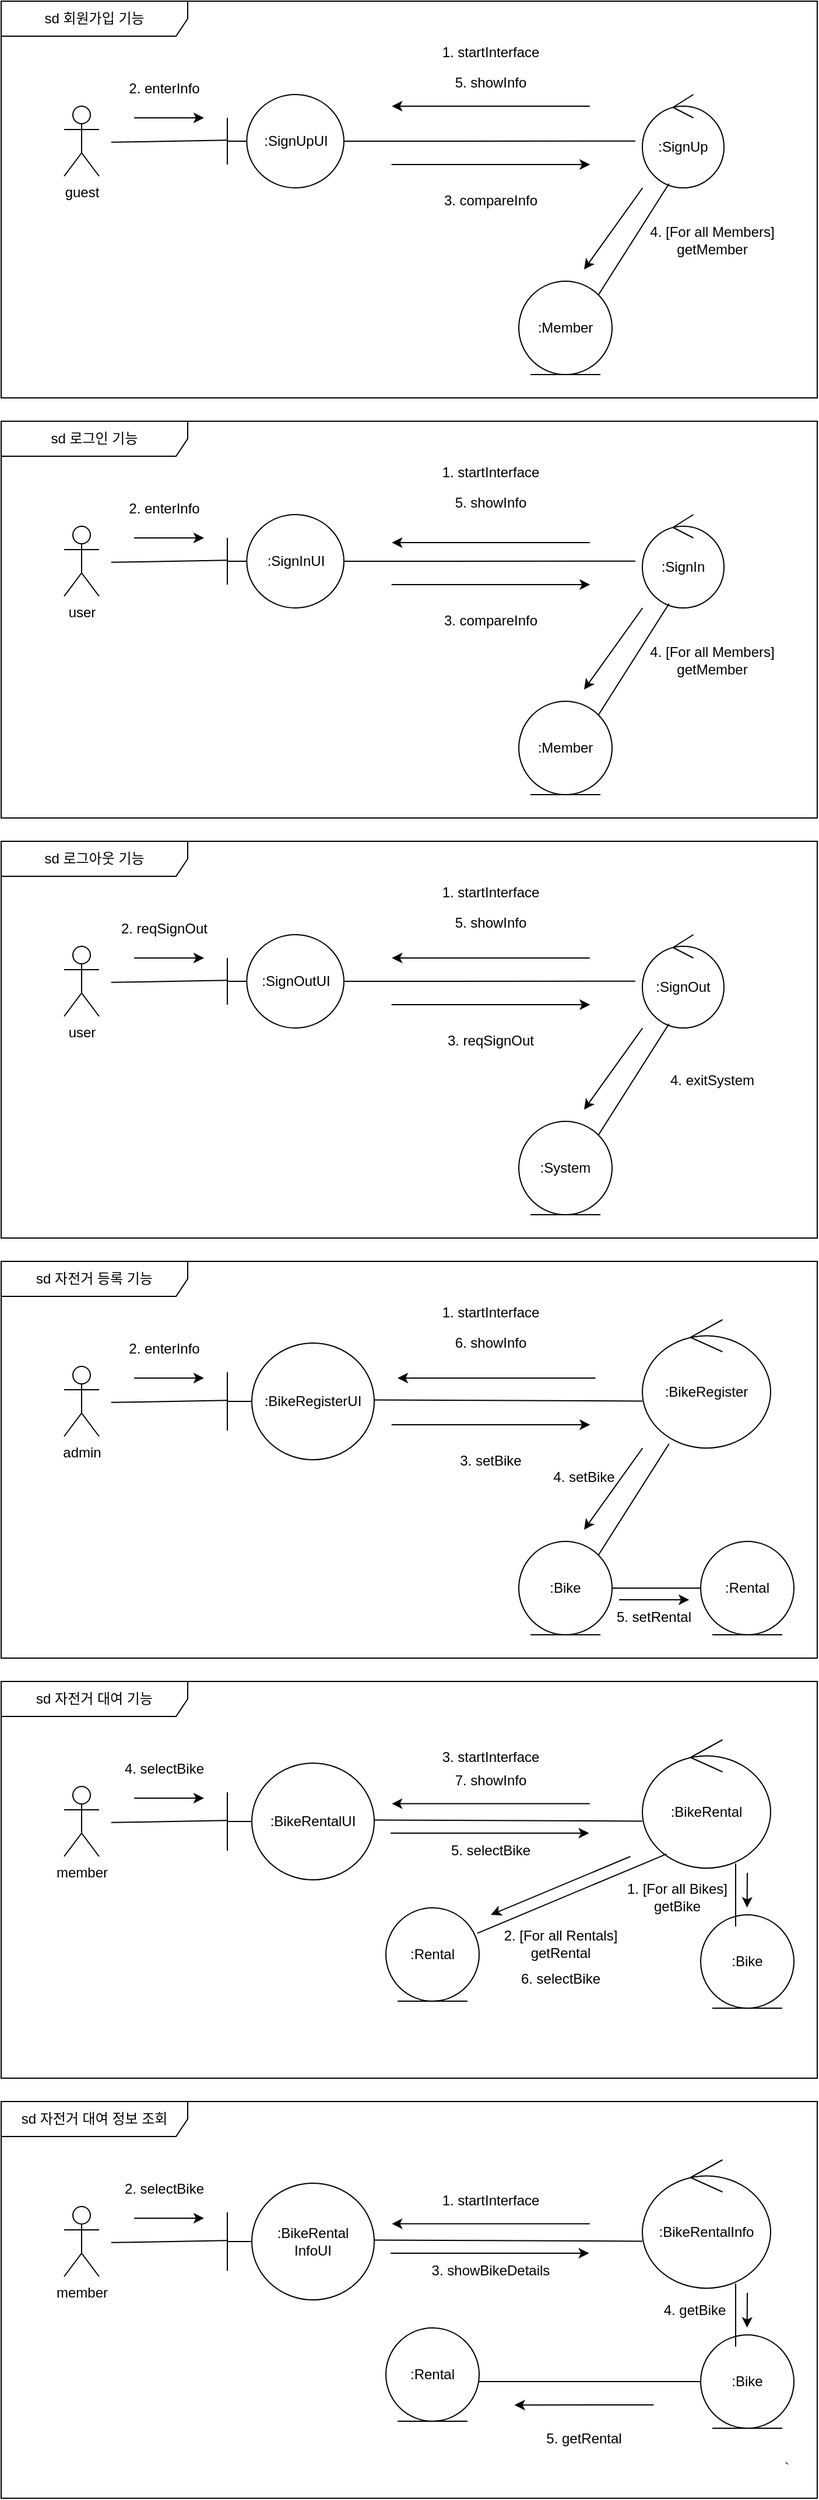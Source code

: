 <mxfile version="26.2.8">
  <diagram name="페이지-1" id="GskfBj6XqZg_wejS5Stw">
    <mxGraphModel dx="972" dy="647" grid="1" gridSize="10" guides="1" tooltips="1" connect="1" arrows="1" fold="1" page="1" pageScale="1" pageWidth="827" pageHeight="1169" math="0" shadow="0">
      <root>
        <mxCell id="0" />
        <mxCell id="1" parent="0" />
        <mxCell id="6aV7GNjAsovPogsCfTCr-1" value="sd 회원가입 기능" style="shape=umlFrame;whiteSpace=wrap;html=1;pointerEvents=0;recursiveResize=0;container=1;collapsible=0;width=160;" vertex="1" parent="1">
          <mxGeometry x="40" y="120" width="700" height="340" as="geometry" />
        </mxCell>
        <mxCell id="6aV7GNjAsovPogsCfTCr-2" value="guest" style="shape=umlActor;verticalLabelPosition=bottom;verticalAlign=top;html=1;outlineConnect=0;" vertex="1" parent="6aV7GNjAsovPogsCfTCr-1">
          <mxGeometry x="54" y="90" width="30" height="60" as="geometry" />
        </mxCell>
        <mxCell id="6aV7GNjAsovPogsCfTCr-3" value=":SignUpUI" style="shape=umlBoundary;whiteSpace=wrap;html=1;" vertex="1" parent="6aV7GNjAsovPogsCfTCr-1">
          <mxGeometry x="194" y="80" width="100" height="80" as="geometry" />
        </mxCell>
        <mxCell id="6aV7GNjAsovPogsCfTCr-4" value=":SignUp" style="ellipse;shape=umlControl;whiteSpace=wrap;html=1;" vertex="1" parent="6aV7GNjAsovPogsCfTCr-1">
          <mxGeometry x="550" y="80" width="70" height="80" as="geometry" />
        </mxCell>
        <mxCell id="6aV7GNjAsovPogsCfTCr-5" value=":Member" style="ellipse;shape=umlEntity;whiteSpace=wrap;html=1;" vertex="1" parent="6aV7GNjAsovPogsCfTCr-1">
          <mxGeometry x="444" y="240" width="80" height="80" as="geometry" />
        </mxCell>
        <mxCell id="6aV7GNjAsovPogsCfTCr-6" value="" style="endArrow=none;html=1;rounded=0;" edge="1" parent="6aV7GNjAsovPogsCfTCr-1">
          <mxGeometry width="50" height="50" relative="1" as="geometry">
            <mxPoint x="294" y="120" as="sourcePoint" />
            <mxPoint x="544.0" y="119.851" as="targetPoint" />
          </mxGeometry>
        </mxCell>
        <mxCell id="6aV7GNjAsovPogsCfTCr-7" value="" style="endArrow=none;html=1;rounded=0;entryX=0.412;entryY=0.955;entryDx=0;entryDy=0;entryPerimeter=0;exitX=1;exitY=0;exitDx=0;exitDy=0;" edge="1" parent="6aV7GNjAsovPogsCfTCr-1" source="6aV7GNjAsovPogsCfTCr-5">
          <mxGeometry width="50" height="50" relative="1" as="geometry">
            <mxPoint x="514" y="290" as="sourcePoint" />
            <mxPoint x="572.84" y="156.4" as="targetPoint" />
          </mxGeometry>
        </mxCell>
        <mxCell id="6aV7GNjAsovPogsCfTCr-8" value="" style="endArrow=none;html=1;rounded=0;entryX=-0.004;entryY=0.473;entryDx=0;entryDy=0;entryPerimeter=0;" edge="1" parent="6aV7GNjAsovPogsCfTCr-1">
          <mxGeometry width="50" height="50" relative="1" as="geometry">
            <mxPoint x="94.4" y="120.9" as="sourcePoint" />
            <mxPoint x="194.0" y="119.11" as="targetPoint" />
          </mxGeometry>
        </mxCell>
        <mxCell id="6aV7GNjAsovPogsCfTCr-9" value="" style="endArrow=classic;html=1;rounded=0;entryX=0.729;entryY=0.16;entryDx=0;entryDy=0;entryPerimeter=0;" edge="1" parent="6aV7GNjAsovPogsCfTCr-1">
          <mxGeometry width="50" height="50" relative="1" as="geometry">
            <mxPoint x="334.85" y="140" as="sourcePoint" />
            <mxPoint x="505.15" y="140.0" as="targetPoint" />
          </mxGeometry>
        </mxCell>
        <mxCell id="6aV7GNjAsovPogsCfTCr-10" value="" style="endArrow=classic;html=1;rounded=0;entryX=0.414;entryY=0.38;entryDx=0;entryDy=0;entryPerimeter=0;exitX=0.714;exitY=0.26;exitDx=0;exitDy=0;exitPerimeter=0;" edge="1" parent="6aV7GNjAsovPogsCfTCr-1">
          <mxGeometry width="50" height="50" relative="1" as="geometry">
            <mxPoint x="504.9" y="90.0" as="sourcePoint" />
            <mxPoint x="335.1" y="90.0" as="targetPoint" />
            <Array as="points">
              <mxPoint x="415.3" y="90" />
            </Array>
          </mxGeometry>
        </mxCell>
        <mxCell id="6aV7GNjAsovPogsCfTCr-11" value="" style="endArrow=classic;html=1;rounded=0;" edge="1" parent="6aV7GNjAsovPogsCfTCr-1">
          <mxGeometry width="50" height="50" relative="1" as="geometry">
            <mxPoint x="114" y="100" as="sourcePoint" />
            <mxPoint x="174" y="100" as="targetPoint" />
          </mxGeometry>
        </mxCell>
        <mxCell id="6aV7GNjAsovPogsCfTCr-12" value="" style="endArrow=classic;html=1;rounded=0;entryX=0.714;entryY=0.42;entryDx=0;entryDy=0;entryPerimeter=0;exitX=0.714;exitY=0.26;exitDx=0;exitDy=0;exitPerimeter=0;" edge="1" parent="6aV7GNjAsovPogsCfTCr-1">
          <mxGeometry width="50" height="50" relative="1" as="geometry">
            <mxPoint x="550.2" y="160.0" as="sourcePoint" />
            <mxPoint x="500.0" y="230.0" as="targetPoint" />
            <Array as="points" />
          </mxGeometry>
        </mxCell>
        <mxCell id="6aV7GNjAsovPogsCfTCr-13" value="2. enterInfo" style="text;html=1;align=center;verticalAlign=middle;whiteSpace=wrap;rounded=0;" vertex="1" parent="6aV7GNjAsovPogsCfTCr-1">
          <mxGeometry x="100" y="60" width="80" height="30" as="geometry" />
        </mxCell>
        <mxCell id="6aV7GNjAsovPogsCfTCr-14" value="3. compareInfo" style="text;html=1;align=center;verticalAlign=middle;whiteSpace=wrap;rounded=0;" vertex="1" parent="6aV7GNjAsovPogsCfTCr-1">
          <mxGeometry x="360" y="156" width="120" height="30" as="geometry" />
        </mxCell>
        <mxCell id="6aV7GNjAsovPogsCfTCr-15" value="1. startInterface" style="text;html=1;align=center;verticalAlign=middle;whiteSpace=wrap;rounded=0;" vertex="1" parent="6aV7GNjAsovPogsCfTCr-1">
          <mxGeometry x="360" y="29" width="120" height="30" as="geometry" />
        </mxCell>
        <mxCell id="6aV7GNjAsovPogsCfTCr-16" value="5. showInfo" style="text;html=1;align=center;verticalAlign=middle;whiteSpace=wrap;rounded=0;" vertex="1" parent="6aV7GNjAsovPogsCfTCr-1">
          <mxGeometry x="360" y="55" width="120" height="30" as="geometry" />
        </mxCell>
        <mxCell id="6aV7GNjAsovPogsCfTCr-17" value="4. [For all Members] getMember" style="text;html=1;align=center;verticalAlign=middle;whiteSpace=wrap;rounded=0;" vertex="1" parent="6aV7GNjAsovPogsCfTCr-1">
          <mxGeometry x="550" y="190" width="120" height="30" as="geometry" />
        </mxCell>
        <mxCell id="6aV7GNjAsovPogsCfTCr-18" value="sd 로그인 기능" style="shape=umlFrame;whiteSpace=wrap;html=1;pointerEvents=0;recursiveResize=0;container=1;collapsible=0;width=160;" vertex="1" parent="1">
          <mxGeometry x="40" y="480" width="700" height="340" as="geometry" />
        </mxCell>
        <mxCell id="6aV7GNjAsovPogsCfTCr-19" value="user" style="shape=umlActor;verticalLabelPosition=bottom;verticalAlign=top;html=1;outlineConnect=0;" vertex="1" parent="6aV7GNjAsovPogsCfTCr-18">
          <mxGeometry x="54" y="90" width="30" height="60" as="geometry" />
        </mxCell>
        <mxCell id="6aV7GNjAsovPogsCfTCr-20" value=":SignInUI" style="shape=umlBoundary;whiteSpace=wrap;html=1;" vertex="1" parent="6aV7GNjAsovPogsCfTCr-18">
          <mxGeometry x="194" y="80" width="100" height="80" as="geometry" />
        </mxCell>
        <mxCell id="6aV7GNjAsovPogsCfTCr-21" value=":SignIn" style="ellipse;shape=umlControl;whiteSpace=wrap;html=1;" vertex="1" parent="6aV7GNjAsovPogsCfTCr-18">
          <mxGeometry x="550" y="80" width="70" height="80" as="geometry" />
        </mxCell>
        <mxCell id="6aV7GNjAsovPogsCfTCr-22" value=":Member" style="ellipse;shape=umlEntity;whiteSpace=wrap;html=1;" vertex="1" parent="6aV7GNjAsovPogsCfTCr-18">
          <mxGeometry x="444" y="240" width="80" height="80" as="geometry" />
        </mxCell>
        <mxCell id="6aV7GNjAsovPogsCfTCr-23" value="" style="endArrow=none;html=1;rounded=0;" edge="1" parent="6aV7GNjAsovPogsCfTCr-18">
          <mxGeometry width="50" height="50" relative="1" as="geometry">
            <mxPoint x="294" y="120" as="sourcePoint" />
            <mxPoint x="544.0" y="119.851" as="targetPoint" />
          </mxGeometry>
        </mxCell>
        <mxCell id="6aV7GNjAsovPogsCfTCr-24" value="" style="endArrow=none;html=1;rounded=0;entryX=0.412;entryY=0.955;entryDx=0;entryDy=0;entryPerimeter=0;exitX=1;exitY=0;exitDx=0;exitDy=0;" edge="1" parent="6aV7GNjAsovPogsCfTCr-18" source="6aV7GNjAsovPogsCfTCr-22">
          <mxGeometry width="50" height="50" relative="1" as="geometry">
            <mxPoint x="514" y="290" as="sourcePoint" />
            <mxPoint x="572.84" y="156.4" as="targetPoint" />
          </mxGeometry>
        </mxCell>
        <mxCell id="6aV7GNjAsovPogsCfTCr-25" value="" style="endArrow=none;html=1;rounded=0;entryX=-0.004;entryY=0.473;entryDx=0;entryDy=0;entryPerimeter=0;" edge="1" parent="6aV7GNjAsovPogsCfTCr-18">
          <mxGeometry width="50" height="50" relative="1" as="geometry">
            <mxPoint x="94.4" y="120.9" as="sourcePoint" />
            <mxPoint x="194.0" y="119.11" as="targetPoint" />
          </mxGeometry>
        </mxCell>
        <mxCell id="6aV7GNjAsovPogsCfTCr-26" value="" style="endArrow=classic;html=1;rounded=0;entryX=0.729;entryY=0.16;entryDx=0;entryDy=0;entryPerimeter=0;" edge="1" parent="6aV7GNjAsovPogsCfTCr-18">
          <mxGeometry width="50" height="50" relative="1" as="geometry">
            <mxPoint x="334.85" y="140" as="sourcePoint" />
            <mxPoint x="505.15" y="140.0" as="targetPoint" />
          </mxGeometry>
        </mxCell>
        <mxCell id="6aV7GNjAsovPogsCfTCr-27" value="" style="endArrow=classic;html=1;rounded=0;entryX=0.414;entryY=0.38;entryDx=0;entryDy=0;entryPerimeter=0;exitX=0.714;exitY=0.26;exitDx=0;exitDy=0;exitPerimeter=0;" edge="1" parent="6aV7GNjAsovPogsCfTCr-18">
          <mxGeometry width="50" height="50" relative="1" as="geometry">
            <mxPoint x="504.9" y="104.0" as="sourcePoint" />
            <mxPoint x="335.1" y="104.0" as="targetPoint" />
            <Array as="points">
              <mxPoint x="415.3" y="104" />
            </Array>
          </mxGeometry>
        </mxCell>
        <mxCell id="6aV7GNjAsovPogsCfTCr-28" value="" style="endArrow=classic;html=1;rounded=0;" edge="1" parent="6aV7GNjAsovPogsCfTCr-18">
          <mxGeometry width="50" height="50" relative="1" as="geometry">
            <mxPoint x="114" y="100" as="sourcePoint" />
            <mxPoint x="174" y="100" as="targetPoint" />
          </mxGeometry>
        </mxCell>
        <mxCell id="6aV7GNjAsovPogsCfTCr-29" value="" style="endArrow=classic;html=1;rounded=0;entryX=0.714;entryY=0.42;entryDx=0;entryDy=0;entryPerimeter=0;exitX=0.714;exitY=0.26;exitDx=0;exitDy=0;exitPerimeter=0;" edge="1" parent="6aV7GNjAsovPogsCfTCr-18">
          <mxGeometry width="50" height="50" relative="1" as="geometry">
            <mxPoint x="550.2" y="160.0" as="sourcePoint" />
            <mxPoint x="500.0" y="230.0" as="targetPoint" />
            <Array as="points" />
          </mxGeometry>
        </mxCell>
        <mxCell id="6aV7GNjAsovPogsCfTCr-30" value="2. enterInfo" style="text;html=1;align=center;verticalAlign=middle;whiteSpace=wrap;rounded=0;" vertex="1" parent="6aV7GNjAsovPogsCfTCr-18">
          <mxGeometry x="100" y="60" width="80" height="30" as="geometry" />
        </mxCell>
        <mxCell id="6aV7GNjAsovPogsCfTCr-31" value="3. compareInfo" style="text;html=1;align=center;verticalAlign=middle;whiteSpace=wrap;rounded=0;" vertex="1" parent="6aV7GNjAsovPogsCfTCr-18">
          <mxGeometry x="360" y="156" width="120" height="30" as="geometry" />
        </mxCell>
        <mxCell id="6aV7GNjAsovPogsCfTCr-32" value="1. startInterface" style="text;html=1;align=center;verticalAlign=middle;whiteSpace=wrap;rounded=0;" vertex="1" parent="6aV7GNjAsovPogsCfTCr-18">
          <mxGeometry x="360" y="29" width="120" height="30" as="geometry" />
        </mxCell>
        <mxCell id="6aV7GNjAsovPogsCfTCr-33" value="5. showInfo" style="text;html=1;align=center;verticalAlign=middle;whiteSpace=wrap;rounded=0;" vertex="1" parent="6aV7GNjAsovPogsCfTCr-18">
          <mxGeometry x="360" y="55" width="120" height="30" as="geometry" />
        </mxCell>
        <mxCell id="6aV7GNjAsovPogsCfTCr-34" value="4. [For all Members] getMember" style="text;html=1;align=center;verticalAlign=middle;whiteSpace=wrap;rounded=0;" vertex="1" parent="6aV7GNjAsovPogsCfTCr-18">
          <mxGeometry x="550" y="190" width="120" height="30" as="geometry" />
        </mxCell>
        <mxCell id="6aV7GNjAsovPogsCfTCr-35" value="sd 로그아웃 기능" style="shape=umlFrame;whiteSpace=wrap;html=1;pointerEvents=0;recursiveResize=0;container=1;collapsible=0;width=160;" vertex="1" parent="1">
          <mxGeometry x="40" y="840" width="700" height="340" as="geometry" />
        </mxCell>
        <mxCell id="6aV7GNjAsovPogsCfTCr-36" value="user" style="shape=umlActor;verticalLabelPosition=bottom;verticalAlign=top;html=1;outlineConnect=0;" vertex="1" parent="6aV7GNjAsovPogsCfTCr-35">
          <mxGeometry x="54" y="90" width="30" height="60" as="geometry" />
        </mxCell>
        <mxCell id="6aV7GNjAsovPogsCfTCr-37" value=":SignOutUI" style="shape=umlBoundary;whiteSpace=wrap;html=1;" vertex="1" parent="6aV7GNjAsovPogsCfTCr-35">
          <mxGeometry x="194" y="80" width="100" height="80" as="geometry" />
        </mxCell>
        <mxCell id="6aV7GNjAsovPogsCfTCr-38" value=":SignOut" style="ellipse;shape=umlControl;whiteSpace=wrap;html=1;" vertex="1" parent="6aV7GNjAsovPogsCfTCr-35">
          <mxGeometry x="550" y="80" width="70" height="80" as="geometry" />
        </mxCell>
        <mxCell id="6aV7GNjAsovPogsCfTCr-39" value=":System" style="ellipse;shape=umlEntity;whiteSpace=wrap;html=1;" vertex="1" parent="6aV7GNjAsovPogsCfTCr-35">
          <mxGeometry x="444" y="240" width="80" height="80" as="geometry" />
        </mxCell>
        <mxCell id="6aV7GNjAsovPogsCfTCr-40" value="" style="endArrow=none;html=1;rounded=0;" edge="1" parent="6aV7GNjAsovPogsCfTCr-35">
          <mxGeometry width="50" height="50" relative="1" as="geometry">
            <mxPoint x="294" y="120" as="sourcePoint" />
            <mxPoint x="544.0" y="119.851" as="targetPoint" />
          </mxGeometry>
        </mxCell>
        <mxCell id="6aV7GNjAsovPogsCfTCr-41" value="" style="endArrow=none;html=1;rounded=0;entryX=0.412;entryY=0.955;entryDx=0;entryDy=0;entryPerimeter=0;exitX=1;exitY=0;exitDx=0;exitDy=0;" edge="1" parent="6aV7GNjAsovPogsCfTCr-35" source="6aV7GNjAsovPogsCfTCr-39">
          <mxGeometry width="50" height="50" relative="1" as="geometry">
            <mxPoint x="514" y="290" as="sourcePoint" />
            <mxPoint x="572.84" y="156.4" as="targetPoint" />
          </mxGeometry>
        </mxCell>
        <mxCell id="6aV7GNjAsovPogsCfTCr-42" value="" style="endArrow=none;html=1;rounded=0;entryX=-0.004;entryY=0.473;entryDx=0;entryDy=0;entryPerimeter=0;" edge="1" parent="6aV7GNjAsovPogsCfTCr-35">
          <mxGeometry width="50" height="50" relative="1" as="geometry">
            <mxPoint x="94.4" y="120.9" as="sourcePoint" />
            <mxPoint x="194.0" y="119.11" as="targetPoint" />
          </mxGeometry>
        </mxCell>
        <mxCell id="6aV7GNjAsovPogsCfTCr-43" value="" style="endArrow=classic;html=1;rounded=0;entryX=0.729;entryY=0.16;entryDx=0;entryDy=0;entryPerimeter=0;" edge="1" parent="6aV7GNjAsovPogsCfTCr-35">
          <mxGeometry width="50" height="50" relative="1" as="geometry">
            <mxPoint x="334.85" y="140" as="sourcePoint" />
            <mxPoint x="505.15" y="140.0" as="targetPoint" />
          </mxGeometry>
        </mxCell>
        <mxCell id="6aV7GNjAsovPogsCfTCr-44" value="" style="endArrow=classic;html=1;rounded=0;entryX=0.414;entryY=0.38;entryDx=0;entryDy=0;entryPerimeter=0;exitX=0.714;exitY=0.26;exitDx=0;exitDy=0;exitPerimeter=0;" edge="1" parent="6aV7GNjAsovPogsCfTCr-35">
          <mxGeometry width="50" height="50" relative="1" as="geometry">
            <mxPoint x="504.9" y="100.0" as="sourcePoint" />
            <mxPoint x="335.1" y="100.0" as="targetPoint" />
            <Array as="points">
              <mxPoint x="415.3" y="100" />
            </Array>
          </mxGeometry>
        </mxCell>
        <mxCell id="6aV7GNjAsovPogsCfTCr-45" value="" style="endArrow=classic;html=1;rounded=0;" edge="1" parent="6aV7GNjAsovPogsCfTCr-35">
          <mxGeometry width="50" height="50" relative="1" as="geometry">
            <mxPoint x="114" y="100" as="sourcePoint" />
            <mxPoint x="174" y="100" as="targetPoint" />
          </mxGeometry>
        </mxCell>
        <mxCell id="6aV7GNjAsovPogsCfTCr-46" value="" style="endArrow=classic;html=1;rounded=0;entryX=0.714;entryY=0.42;entryDx=0;entryDy=0;entryPerimeter=0;exitX=0.714;exitY=0.26;exitDx=0;exitDy=0;exitPerimeter=0;" edge="1" parent="6aV7GNjAsovPogsCfTCr-35">
          <mxGeometry width="50" height="50" relative="1" as="geometry">
            <mxPoint x="550.2" y="160.0" as="sourcePoint" />
            <mxPoint x="500.0" y="230.0" as="targetPoint" />
            <Array as="points" />
          </mxGeometry>
        </mxCell>
        <mxCell id="6aV7GNjAsovPogsCfTCr-47" value="2. reqSignOut" style="text;html=1;align=center;verticalAlign=middle;whiteSpace=wrap;rounded=0;" vertex="1" parent="6aV7GNjAsovPogsCfTCr-35">
          <mxGeometry x="100" y="60" width="80" height="30" as="geometry" />
        </mxCell>
        <mxCell id="6aV7GNjAsovPogsCfTCr-48" value="3. reqSignOut" style="text;html=1;align=center;verticalAlign=middle;whiteSpace=wrap;rounded=0;" vertex="1" parent="6aV7GNjAsovPogsCfTCr-35">
          <mxGeometry x="360" y="156" width="120" height="30" as="geometry" />
        </mxCell>
        <mxCell id="6aV7GNjAsovPogsCfTCr-49" value="1. startInterface" style="text;html=1;align=center;verticalAlign=middle;whiteSpace=wrap;rounded=0;" vertex="1" parent="6aV7GNjAsovPogsCfTCr-35">
          <mxGeometry x="360" y="29" width="120" height="30" as="geometry" />
        </mxCell>
        <mxCell id="6aV7GNjAsovPogsCfTCr-50" value="5. showInfo" style="text;html=1;align=center;verticalAlign=middle;whiteSpace=wrap;rounded=0;" vertex="1" parent="6aV7GNjAsovPogsCfTCr-35">
          <mxGeometry x="360" y="55" width="120" height="30" as="geometry" />
        </mxCell>
        <mxCell id="6aV7GNjAsovPogsCfTCr-51" value="4. exitSystem" style="text;html=1;align=center;verticalAlign=middle;whiteSpace=wrap;rounded=0;" vertex="1" parent="6aV7GNjAsovPogsCfTCr-35">
          <mxGeometry x="550" y="190" width="120" height="30" as="geometry" />
        </mxCell>
        <mxCell id="6aV7GNjAsovPogsCfTCr-52" value="sd 자전거 등록 기능" style="shape=umlFrame;whiteSpace=wrap;html=1;pointerEvents=0;recursiveResize=0;container=1;collapsible=0;width=160;" vertex="1" parent="1">
          <mxGeometry x="40" y="1200" width="700" height="340" as="geometry" />
        </mxCell>
        <mxCell id="6aV7GNjAsovPogsCfTCr-53" value="admin" style="shape=umlActor;verticalLabelPosition=bottom;verticalAlign=top;html=1;outlineConnect=0;" vertex="1" parent="6aV7GNjAsovPogsCfTCr-52">
          <mxGeometry x="54" y="90" width="30" height="60" as="geometry" />
        </mxCell>
        <mxCell id="6aV7GNjAsovPogsCfTCr-54" value=":BikeRegisterUI" style="shape=umlBoundary;whiteSpace=wrap;html=1;" vertex="1" parent="6aV7GNjAsovPogsCfTCr-52">
          <mxGeometry x="194" y="70" width="126" height="100" as="geometry" />
        </mxCell>
        <mxCell id="6aV7GNjAsovPogsCfTCr-55" value=":BikeRegister" style="ellipse;shape=umlControl;whiteSpace=wrap;html=1;" vertex="1" parent="6aV7GNjAsovPogsCfTCr-52">
          <mxGeometry x="550" y="50" width="110" height="110" as="geometry" />
        </mxCell>
        <mxCell id="6aV7GNjAsovPogsCfTCr-56" value=":Bike" style="ellipse;shape=umlEntity;whiteSpace=wrap;html=1;" vertex="1" parent="6aV7GNjAsovPogsCfTCr-52">
          <mxGeometry x="444" y="240" width="80" height="80" as="geometry" />
        </mxCell>
        <mxCell id="6aV7GNjAsovPogsCfTCr-57" value="" style="endArrow=none;html=1;rounded=0;exitX=1.003;exitY=0.487;exitDx=0;exitDy=0;exitPerimeter=0;" edge="1" parent="6aV7GNjAsovPogsCfTCr-52" source="6aV7GNjAsovPogsCfTCr-54">
          <mxGeometry width="50" height="50" relative="1" as="geometry">
            <mxPoint x="330" y="120" as="sourcePoint" />
            <mxPoint x="550.0" y="119.711" as="targetPoint" />
          </mxGeometry>
        </mxCell>
        <mxCell id="6aV7GNjAsovPogsCfTCr-58" value="" style="endArrow=none;html=1;rounded=0;entryX=0.412;entryY=0.955;entryDx=0;entryDy=0;entryPerimeter=0;exitX=1;exitY=0;exitDx=0;exitDy=0;" edge="1" parent="6aV7GNjAsovPogsCfTCr-52" source="6aV7GNjAsovPogsCfTCr-56">
          <mxGeometry width="50" height="50" relative="1" as="geometry">
            <mxPoint x="514" y="290" as="sourcePoint" />
            <mxPoint x="572.84" y="156.4" as="targetPoint" />
          </mxGeometry>
        </mxCell>
        <mxCell id="6aV7GNjAsovPogsCfTCr-59" value="" style="endArrow=none;html=1;rounded=0;entryX=-0.004;entryY=0.473;entryDx=0;entryDy=0;entryPerimeter=0;" edge="1" parent="6aV7GNjAsovPogsCfTCr-52">
          <mxGeometry width="50" height="50" relative="1" as="geometry">
            <mxPoint x="94.4" y="120.9" as="sourcePoint" />
            <mxPoint x="194.0" y="119.11" as="targetPoint" />
          </mxGeometry>
        </mxCell>
        <mxCell id="6aV7GNjAsovPogsCfTCr-60" value="" style="endArrow=classic;html=1;rounded=0;entryX=0.729;entryY=0.16;entryDx=0;entryDy=0;entryPerimeter=0;" edge="1" parent="6aV7GNjAsovPogsCfTCr-52">
          <mxGeometry width="50" height="50" relative="1" as="geometry">
            <mxPoint x="334.85" y="140" as="sourcePoint" />
            <mxPoint x="505.15" y="140.0" as="targetPoint" />
          </mxGeometry>
        </mxCell>
        <mxCell id="6aV7GNjAsovPogsCfTCr-61" value="" style="endArrow=classic;html=1;rounded=0;entryX=0.414;entryY=0.38;entryDx=0;entryDy=0;entryPerimeter=0;exitX=0.714;exitY=0.26;exitDx=0;exitDy=0;exitPerimeter=0;" edge="1" parent="6aV7GNjAsovPogsCfTCr-52">
          <mxGeometry width="50" height="50" relative="1" as="geometry">
            <mxPoint x="509.8" y="100.0" as="sourcePoint" />
            <mxPoint x="340.0" y="100.0" as="targetPoint" />
            <Array as="points">
              <mxPoint x="420.2" y="100" />
            </Array>
          </mxGeometry>
        </mxCell>
        <mxCell id="6aV7GNjAsovPogsCfTCr-62" value="" style="endArrow=classic;html=1;rounded=0;" edge="1" parent="6aV7GNjAsovPogsCfTCr-52">
          <mxGeometry width="50" height="50" relative="1" as="geometry">
            <mxPoint x="114" y="100" as="sourcePoint" />
            <mxPoint x="174" y="100" as="targetPoint" />
          </mxGeometry>
        </mxCell>
        <mxCell id="6aV7GNjAsovPogsCfTCr-63" value="" style="endArrow=classic;html=1;rounded=0;entryX=0.714;entryY=0.42;entryDx=0;entryDy=0;entryPerimeter=0;exitX=0.714;exitY=0.26;exitDx=0;exitDy=0;exitPerimeter=0;" edge="1" parent="6aV7GNjAsovPogsCfTCr-52">
          <mxGeometry width="50" height="50" relative="1" as="geometry">
            <mxPoint x="550.2" y="160.0" as="sourcePoint" />
            <mxPoint x="500.0" y="230.0" as="targetPoint" />
            <Array as="points" />
          </mxGeometry>
        </mxCell>
        <mxCell id="6aV7GNjAsovPogsCfTCr-64" value="2. enterInfo" style="text;html=1;align=center;verticalAlign=middle;whiteSpace=wrap;rounded=0;" vertex="1" parent="6aV7GNjAsovPogsCfTCr-52">
          <mxGeometry x="100" y="60" width="80" height="30" as="geometry" />
        </mxCell>
        <mxCell id="6aV7GNjAsovPogsCfTCr-65" value="3. setBike" style="text;html=1;align=center;verticalAlign=middle;whiteSpace=wrap;rounded=0;" vertex="1" parent="6aV7GNjAsovPogsCfTCr-52">
          <mxGeometry x="360" y="156" width="120" height="30" as="geometry" />
        </mxCell>
        <mxCell id="6aV7GNjAsovPogsCfTCr-66" value="1. startInterface" style="text;html=1;align=center;verticalAlign=middle;whiteSpace=wrap;rounded=0;" vertex="1" parent="6aV7GNjAsovPogsCfTCr-52">
          <mxGeometry x="360" y="29" width="120" height="30" as="geometry" />
        </mxCell>
        <mxCell id="6aV7GNjAsovPogsCfTCr-67" value="6. showInfo" style="text;html=1;align=center;verticalAlign=middle;whiteSpace=wrap;rounded=0;" vertex="1" parent="6aV7GNjAsovPogsCfTCr-52">
          <mxGeometry x="360" y="55" width="120" height="30" as="geometry" />
        </mxCell>
        <mxCell id="6aV7GNjAsovPogsCfTCr-112" value=":Rental" style="ellipse;shape=umlEntity;whiteSpace=wrap;html=1;" vertex="1" parent="6aV7GNjAsovPogsCfTCr-52">
          <mxGeometry x="600" y="240" width="80" height="80" as="geometry" />
        </mxCell>
        <mxCell id="6aV7GNjAsovPogsCfTCr-114" value="" style="endArrow=classic;html=1;rounded=0;entryX=0.843;entryY=0.853;entryDx=0;entryDy=0;entryPerimeter=0;exitX=0.714;exitY=0.26;exitDx=0;exitDy=0;exitPerimeter=0;" edge="1" parent="6aV7GNjAsovPogsCfTCr-52" target="6aV7GNjAsovPogsCfTCr-52">
          <mxGeometry width="50" height="50" relative="1" as="geometry">
            <mxPoint x="530" y="290" as="sourcePoint" />
            <mxPoint x="539.9" y="349.84" as="targetPoint" />
            <Array as="points" />
          </mxGeometry>
        </mxCell>
        <mxCell id="6aV7GNjAsovPogsCfTCr-115" value="4. setBike" style="text;html=1;align=center;verticalAlign=middle;whiteSpace=wrap;rounded=0;" vertex="1" parent="6aV7GNjAsovPogsCfTCr-52">
          <mxGeometry x="440" y="170" width="120" height="30" as="geometry" />
        </mxCell>
        <mxCell id="6aV7GNjAsovPogsCfTCr-117" value="" style="endArrow=none;html=1;rounded=0;entryX=0;entryY=0.5;entryDx=0;entryDy=0;" edge="1" parent="6aV7GNjAsovPogsCfTCr-52" target="6aV7GNjAsovPogsCfTCr-112">
          <mxGeometry width="50" height="50" relative="1" as="geometry">
            <mxPoint x="524" y="280" as="sourcePoint" />
            <mxPoint x="574" y="230" as="targetPoint" />
          </mxGeometry>
        </mxCell>
        <mxCell id="6aV7GNjAsovPogsCfTCr-116" value="5. setRental" style="text;html=1;align=center;verticalAlign=middle;whiteSpace=wrap;rounded=0;" vertex="1" parent="6aV7GNjAsovPogsCfTCr-52">
          <mxGeometry x="500" y="290" width="120" height="30" as="geometry" />
        </mxCell>
        <mxCell id="6aV7GNjAsovPogsCfTCr-69" value="sd 자전거 대여 기능" style="shape=umlFrame;whiteSpace=wrap;html=1;pointerEvents=0;recursiveResize=0;container=1;collapsible=0;width=160;" vertex="1" parent="1">
          <mxGeometry x="40" y="1560" width="700" height="340" as="geometry" />
        </mxCell>
        <mxCell id="6aV7GNjAsovPogsCfTCr-70" value="member" style="shape=umlActor;verticalLabelPosition=bottom;verticalAlign=top;html=1;outlineConnect=0;" vertex="1" parent="6aV7GNjAsovPogsCfTCr-69">
          <mxGeometry x="54" y="90" width="30" height="60" as="geometry" />
        </mxCell>
        <mxCell id="6aV7GNjAsovPogsCfTCr-71" value=":BikeRentalUI" style="shape=umlBoundary;whiteSpace=wrap;html=1;" vertex="1" parent="6aV7GNjAsovPogsCfTCr-69">
          <mxGeometry x="194" y="70" width="126" height="100" as="geometry" />
        </mxCell>
        <mxCell id="6aV7GNjAsovPogsCfTCr-72" value=":BikeRental" style="ellipse;shape=umlControl;whiteSpace=wrap;html=1;" vertex="1" parent="6aV7GNjAsovPogsCfTCr-69">
          <mxGeometry x="550" y="50" width="110" height="110" as="geometry" />
        </mxCell>
        <mxCell id="6aV7GNjAsovPogsCfTCr-73" value=":Bike" style="ellipse;shape=umlEntity;whiteSpace=wrap;html=1;" vertex="1" parent="6aV7GNjAsovPogsCfTCr-69">
          <mxGeometry x="600" y="200" width="80" height="80" as="geometry" />
        </mxCell>
        <mxCell id="6aV7GNjAsovPogsCfTCr-74" value="" style="endArrow=none;html=1;rounded=0;exitX=1.003;exitY=0.487;exitDx=0;exitDy=0;exitPerimeter=0;" edge="1" parent="6aV7GNjAsovPogsCfTCr-69" source="6aV7GNjAsovPogsCfTCr-71">
          <mxGeometry width="50" height="50" relative="1" as="geometry">
            <mxPoint x="330" y="120" as="sourcePoint" />
            <mxPoint x="550.0" y="119.711" as="targetPoint" />
          </mxGeometry>
        </mxCell>
        <mxCell id="6aV7GNjAsovPogsCfTCr-75" value="" style="endArrow=none;html=1;rounded=0;entryX=-0.004;entryY=0.473;entryDx=0;entryDy=0;entryPerimeter=0;" edge="1" parent="6aV7GNjAsovPogsCfTCr-69">
          <mxGeometry width="50" height="50" relative="1" as="geometry">
            <mxPoint x="94.4" y="120.9" as="sourcePoint" />
            <mxPoint x="194.0" y="119.11" as="targetPoint" />
          </mxGeometry>
        </mxCell>
        <mxCell id="6aV7GNjAsovPogsCfTCr-76" value="" style="endArrow=classic;html=1;rounded=0;entryX=0.729;entryY=0.16;entryDx=0;entryDy=0;entryPerimeter=0;" edge="1" parent="6aV7GNjAsovPogsCfTCr-69">
          <mxGeometry width="50" height="50" relative="1" as="geometry">
            <mxPoint x="334" y="130" as="sourcePoint" />
            <mxPoint x="504.3" y="130.0" as="targetPoint" />
          </mxGeometry>
        </mxCell>
        <mxCell id="6aV7GNjAsovPogsCfTCr-77" value="" style="endArrow=classic;html=1;rounded=0;entryX=0.414;entryY=0.38;entryDx=0;entryDy=0;entryPerimeter=0;exitX=0.714;exitY=0.26;exitDx=0;exitDy=0;exitPerimeter=0;" edge="1" parent="6aV7GNjAsovPogsCfTCr-69">
          <mxGeometry width="50" height="50" relative="1" as="geometry">
            <mxPoint x="504.9" y="104.76" as="sourcePoint" />
            <mxPoint x="335.1" y="104.76" as="targetPoint" />
            <Array as="points">
              <mxPoint x="415.3" y="104.76" />
            </Array>
          </mxGeometry>
        </mxCell>
        <mxCell id="6aV7GNjAsovPogsCfTCr-78" value="" style="endArrow=classic;html=1;rounded=0;" edge="1" parent="6aV7GNjAsovPogsCfTCr-69">
          <mxGeometry width="50" height="50" relative="1" as="geometry">
            <mxPoint x="114" y="100" as="sourcePoint" />
            <mxPoint x="174" y="100" as="targetPoint" />
          </mxGeometry>
        </mxCell>
        <mxCell id="6aV7GNjAsovPogsCfTCr-79" value="" style="endArrow=classic;html=1;rounded=0;entryX=0.614;entryY=0.588;entryDx=0;entryDy=0;entryPerimeter=0;exitX=0.771;exitY=0.441;exitDx=0;exitDy=0;exitPerimeter=0;" edge="1" parent="6aV7GNjAsovPogsCfTCr-69">
          <mxGeometry width="50" height="50" relative="1" as="geometry">
            <mxPoint x="539.7" y="150.0" as="sourcePoint" />
            <mxPoint x="420.0" y="199.98" as="targetPoint" />
            <Array as="points" />
          </mxGeometry>
        </mxCell>
        <mxCell id="6aV7GNjAsovPogsCfTCr-80" value="4. selectBike" style="text;html=1;align=center;verticalAlign=middle;whiteSpace=wrap;rounded=0;" vertex="1" parent="6aV7GNjAsovPogsCfTCr-69">
          <mxGeometry x="100" y="60" width="80" height="30" as="geometry" />
        </mxCell>
        <mxCell id="6aV7GNjAsovPogsCfTCr-81" value="7. showInfo" style="text;html=1;align=center;verticalAlign=middle;whiteSpace=wrap;rounded=0;" vertex="1" parent="6aV7GNjAsovPogsCfTCr-69">
          <mxGeometry x="360" y="70" width="120" height="30" as="geometry" />
        </mxCell>
        <mxCell id="6aV7GNjAsovPogsCfTCr-82" value="3. startInterface" style="text;html=1;align=center;verticalAlign=middle;whiteSpace=wrap;rounded=0;" vertex="1" parent="6aV7GNjAsovPogsCfTCr-69">
          <mxGeometry x="360" y="50" width="120" height="30" as="geometry" />
        </mxCell>
        <mxCell id="6aV7GNjAsovPogsCfTCr-83" value="5. selectBike" style="text;html=1;align=center;verticalAlign=middle;whiteSpace=wrap;rounded=0;" vertex="1" parent="6aV7GNjAsovPogsCfTCr-69">
          <mxGeometry x="360" y="130" width="120" height="30" as="geometry" />
        </mxCell>
        <mxCell id="6aV7GNjAsovPogsCfTCr-84" value=":Rental" style="ellipse;shape=umlEntity;whiteSpace=wrap;html=1;" vertex="1" parent="6aV7GNjAsovPogsCfTCr-69">
          <mxGeometry x="330" y="194" width="80" height="80" as="geometry" />
        </mxCell>
        <mxCell id="6aV7GNjAsovPogsCfTCr-85" value="" style="endArrow=none;html=1;rounded=0;exitX=0.375;exitY=0.125;exitDx=0;exitDy=0;exitPerimeter=0;" edge="1" parent="6aV7GNjAsovPogsCfTCr-69" source="6aV7GNjAsovPogsCfTCr-73">
          <mxGeometry width="50" height="50" relative="1" as="geometry">
            <mxPoint x="580" y="206" as="sourcePoint" />
            <mxPoint x="630" y="156" as="targetPoint" />
          </mxGeometry>
        </mxCell>
        <mxCell id="6aV7GNjAsovPogsCfTCr-86" value="" style="endArrow=classic;html=1;rounded=0;entryX=0.914;entryY=0.57;entryDx=0;entryDy=0;entryPerimeter=0;exitX=0.871;exitY=0.5;exitDx=0;exitDy=0;exitPerimeter=0;" edge="1" parent="6aV7GNjAsovPogsCfTCr-69" target="6aV7GNjAsovPogsCfTCr-69">
          <mxGeometry width="50" height="50" relative="1" as="geometry">
            <mxPoint x="640" y="164" as="sourcePoint" />
            <mxPoint x="650.5" y="193.92" as="targetPoint" />
          </mxGeometry>
        </mxCell>
        <mxCell id="6aV7GNjAsovPogsCfTCr-87" value="" style="endArrow=none;html=1;rounded=0;exitX=0.98;exitY=0.273;exitDx=0;exitDy=0;exitPerimeter=0;entryX=0.188;entryY=0.89;entryDx=0;entryDy=0;entryPerimeter=0;" edge="1" parent="6aV7GNjAsovPogsCfTCr-69" source="6aV7GNjAsovPogsCfTCr-84" target="6aV7GNjAsovPogsCfTCr-72">
          <mxGeometry width="50" height="50" relative="1" as="geometry">
            <mxPoint x="430" y="210" as="sourcePoint" />
            <mxPoint x="480" y="160" as="targetPoint" />
          </mxGeometry>
        </mxCell>
        <mxCell id="6aV7GNjAsovPogsCfTCr-88" value="1. [For all Bikes] getBike" style="text;html=1;align=center;verticalAlign=middle;whiteSpace=wrap;rounded=0;" vertex="1" parent="6aV7GNjAsovPogsCfTCr-69">
          <mxGeometry x="520" y="170" width="120" height="30" as="geometry" />
        </mxCell>
        <mxCell id="6aV7GNjAsovPogsCfTCr-89" value="2. [For all Rentals] getRental" style="text;html=1;align=center;verticalAlign=middle;whiteSpace=wrap;rounded=0;" vertex="1" parent="6aV7GNjAsovPogsCfTCr-69">
          <mxGeometry x="420" y="210" width="120" height="30" as="geometry" />
        </mxCell>
        <mxCell id="6aV7GNjAsovPogsCfTCr-90" value="6. selectBike" style="text;html=1;align=center;verticalAlign=middle;whiteSpace=wrap;rounded=0;" vertex="1" parent="6aV7GNjAsovPogsCfTCr-69">
          <mxGeometry x="420" y="240" width="120" height="30" as="geometry" />
        </mxCell>
        <mxCell id="6aV7GNjAsovPogsCfTCr-91" value="sd 자전거 대여 정보 조회" style="shape=umlFrame;whiteSpace=wrap;html=1;pointerEvents=0;recursiveResize=0;container=1;collapsible=0;width=160;" vertex="1" parent="1">
          <mxGeometry x="40" y="1920" width="700" height="340" as="geometry" />
        </mxCell>
        <mxCell id="6aV7GNjAsovPogsCfTCr-92" value="member" style="shape=umlActor;verticalLabelPosition=bottom;verticalAlign=top;html=1;outlineConnect=0;" vertex="1" parent="6aV7GNjAsovPogsCfTCr-91">
          <mxGeometry x="54" y="90" width="30" height="60" as="geometry" />
        </mxCell>
        <mxCell id="6aV7GNjAsovPogsCfTCr-93" value=":BikeRental&lt;div&gt;InfoUI&lt;/div&gt;" style="shape=umlBoundary;whiteSpace=wrap;html=1;" vertex="1" parent="6aV7GNjAsovPogsCfTCr-91">
          <mxGeometry x="194" y="70" width="126" height="100" as="geometry" />
        </mxCell>
        <mxCell id="6aV7GNjAsovPogsCfTCr-94" value=":BikeRentalInfo" style="ellipse;shape=umlControl;whiteSpace=wrap;html=1;" vertex="1" parent="6aV7GNjAsovPogsCfTCr-91">
          <mxGeometry x="550" y="50" width="110" height="110" as="geometry" />
        </mxCell>
        <mxCell id="6aV7GNjAsovPogsCfTCr-95" value=":Bike" style="ellipse;shape=umlEntity;whiteSpace=wrap;html=1;" vertex="1" parent="6aV7GNjAsovPogsCfTCr-91">
          <mxGeometry x="600" y="200" width="80" height="80" as="geometry" />
        </mxCell>
        <mxCell id="6aV7GNjAsovPogsCfTCr-96" value="" style="endArrow=none;html=1;rounded=0;exitX=1.003;exitY=0.487;exitDx=0;exitDy=0;exitPerimeter=0;" edge="1" parent="6aV7GNjAsovPogsCfTCr-91" source="6aV7GNjAsovPogsCfTCr-93">
          <mxGeometry width="50" height="50" relative="1" as="geometry">
            <mxPoint x="330" y="120" as="sourcePoint" />
            <mxPoint x="550.0" y="119.711" as="targetPoint" />
          </mxGeometry>
        </mxCell>
        <mxCell id="6aV7GNjAsovPogsCfTCr-97" value="" style="endArrow=none;html=1;rounded=0;entryX=-0.004;entryY=0.473;entryDx=0;entryDy=0;entryPerimeter=0;" edge="1" parent="6aV7GNjAsovPogsCfTCr-91">
          <mxGeometry width="50" height="50" relative="1" as="geometry">
            <mxPoint x="94.4" y="120.9" as="sourcePoint" />
            <mxPoint x="194.0" y="119.11" as="targetPoint" />
          </mxGeometry>
        </mxCell>
        <mxCell id="6aV7GNjAsovPogsCfTCr-98" value="" style="endArrow=classic;html=1;rounded=0;entryX=0.729;entryY=0.16;entryDx=0;entryDy=0;entryPerimeter=0;" edge="1" parent="6aV7GNjAsovPogsCfTCr-91">
          <mxGeometry width="50" height="50" relative="1" as="geometry">
            <mxPoint x="334" y="130" as="sourcePoint" />
            <mxPoint x="504.3" y="130.0" as="targetPoint" />
          </mxGeometry>
        </mxCell>
        <mxCell id="6aV7GNjAsovPogsCfTCr-99" value="" style="endArrow=classic;html=1;rounded=0;entryX=0.414;entryY=0.38;entryDx=0;entryDy=0;entryPerimeter=0;exitX=0.714;exitY=0.26;exitDx=0;exitDy=0;exitPerimeter=0;" edge="1" parent="6aV7GNjAsovPogsCfTCr-91">
          <mxGeometry width="50" height="50" relative="1" as="geometry">
            <mxPoint x="504.9" y="104.76" as="sourcePoint" />
            <mxPoint x="335.1" y="104.76" as="targetPoint" />
            <Array as="points">
              <mxPoint x="415.3" y="104.76" />
            </Array>
          </mxGeometry>
        </mxCell>
        <mxCell id="6aV7GNjAsovPogsCfTCr-100" value="" style="endArrow=classic;html=1;rounded=0;" edge="1" parent="6aV7GNjAsovPogsCfTCr-91">
          <mxGeometry width="50" height="50" relative="1" as="geometry">
            <mxPoint x="114" y="100" as="sourcePoint" />
            <mxPoint x="174" y="100" as="targetPoint" />
          </mxGeometry>
        </mxCell>
        <mxCell id="6aV7GNjAsovPogsCfTCr-101" value="" style="endArrow=classic;html=1;rounded=0;entryX=0.629;entryY=0.765;entryDx=0;entryDy=0;entryPerimeter=0;exitX=0.771;exitY=0.441;exitDx=0;exitDy=0;exitPerimeter=0;" edge="1" parent="6aV7GNjAsovPogsCfTCr-91" target="6aV7GNjAsovPogsCfTCr-91">
          <mxGeometry width="50" height="50" relative="1" as="geometry">
            <mxPoint x="559.7" y="260.0" as="sourcePoint" />
            <mxPoint x="440.0" y="309.98" as="targetPoint" />
            <Array as="points" />
          </mxGeometry>
        </mxCell>
        <mxCell id="6aV7GNjAsovPogsCfTCr-102" value="2. selectBike" style="text;html=1;align=center;verticalAlign=middle;whiteSpace=wrap;rounded=0;" vertex="1" parent="6aV7GNjAsovPogsCfTCr-91">
          <mxGeometry x="100" y="60" width="80" height="30" as="geometry" />
        </mxCell>
        <mxCell id="6aV7GNjAsovPogsCfTCr-103" value="1. startInterface" style="text;html=1;align=center;verticalAlign=middle;whiteSpace=wrap;rounded=0;" vertex="1" parent="6aV7GNjAsovPogsCfTCr-91">
          <mxGeometry x="360" y="70" width="120" height="30" as="geometry" />
        </mxCell>
        <mxCell id="6aV7GNjAsovPogsCfTCr-104" value="3. showBikeDetails" style="text;html=1;align=center;verticalAlign=middle;whiteSpace=wrap;rounded=0;" vertex="1" parent="6aV7GNjAsovPogsCfTCr-91">
          <mxGeometry x="360" y="130" width="120" height="30" as="geometry" />
        </mxCell>
        <mxCell id="6aV7GNjAsovPogsCfTCr-105" value=":Rental" style="ellipse;shape=umlEntity;whiteSpace=wrap;html=1;" vertex="1" parent="6aV7GNjAsovPogsCfTCr-91">
          <mxGeometry x="330" y="194" width="80" height="80" as="geometry" />
        </mxCell>
        <mxCell id="6aV7GNjAsovPogsCfTCr-106" value="" style="endArrow=none;html=1;rounded=0;exitX=0.375;exitY=0.125;exitDx=0;exitDy=0;exitPerimeter=0;" edge="1" parent="6aV7GNjAsovPogsCfTCr-91" source="6aV7GNjAsovPogsCfTCr-95">
          <mxGeometry width="50" height="50" relative="1" as="geometry">
            <mxPoint x="580" y="206" as="sourcePoint" />
            <mxPoint x="630" y="156" as="targetPoint" />
          </mxGeometry>
        </mxCell>
        <mxCell id="6aV7GNjAsovPogsCfTCr-107" value="" style="endArrow=classic;html=1;rounded=0;entryX=0.914;entryY=0.57;entryDx=0;entryDy=0;entryPerimeter=0;exitX=0.871;exitY=0.5;exitDx=0;exitDy=0;exitPerimeter=0;" edge="1" parent="6aV7GNjAsovPogsCfTCr-91" target="6aV7GNjAsovPogsCfTCr-91">
          <mxGeometry width="50" height="50" relative="1" as="geometry">
            <mxPoint x="640" y="164" as="sourcePoint" />
            <mxPoint x="650.5" y="193.92" as="targetPoint" />
          </mxGeometry>
        </mxCell>
        <mxCell id="6aV7GNjAsovPogsCfTCr-109" value="4. getBike" style="text;html=1;align=center;verticalAlign=middle;whiteSpace=wrap;rounded=0;" vertex="1" parent="6aV7GNjAsovPogsCfTCr-91">
          <mxGeometry x="550" y="164" width="90" height="30" as="geometry" />
        </mxCell>
        <mxCell id="6aV7GNjAsovPogsCfTCr-110" value="5. getRental" style="text;html=1;align=center;verticalAlign=middle;whiteSpace=wrap;rounded=0;" vertex="1" parent="6aV7GNjAsovPogsCfTCr-91">
          <mxGeometry x="440" y="274" width="120" height="30" as="geometry" />
        </mxCell>
        <mxCell id="6aV7GNjAsovPogsCfTCr-118" value="" style="endArrow=none;html=1;rounded=0;entryX=0;entryY=0.5;entryDx=0;entryDy=0;" edge="1" parent="6aV7GNjAsovPogsCfTCr-91" target="6aV7GNjAsovPogsCfTCr-95">
          <mxGeometry width="50" height="50" relative="1" as="geometry">
            <mxPoint x="410" y="240" as="sourcePoint" />
            <mxPoint x="460" y="190" as="targetPoint" />
          </mxGeometry>
        </mxCell>
        <mxCell id="6aV7GNjAsovPogsCfTCr-119" value="`" style="text;whiteSpace=wrap;html=1;" vertex="1" parent="6aV7GNjAsovPogsCfTCr-91">
          <mxGeometry x="670" y="300" width="30" height="40" as="geometry" />
        </mxCell>
        <mxCell id="6aV7GNjAsovPogsCfTCr-111" value="" style="text;whiteSpace=wrap;html=1;" vertex="1" parent="1">
          <mxGeometry x="410" y="580" width="60" height="50" as="geometry" />
        </mxCell>
        <mxCell id="6aV7GNjAsovPogsCfTCr-120" value="&lt;br class=&quot;Apple-interchange-newline&quot;&gt;" style="text;whiteSpace=wrap;html=1;" vertex="1" parent="1">
          <mxGeometry x="680" y="2190" width="30" height="40" as="geometry" />
        </mxCell>
      </root>
    </mxGraphModel>
  </diagram>
</mxfile>
